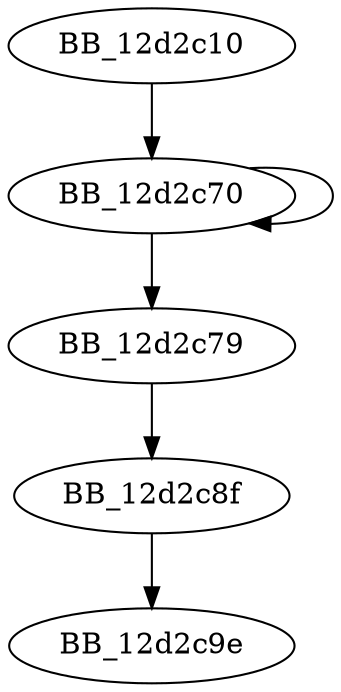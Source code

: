 DiGraph sub_12D2C10{
BB_12d2c10->BB_12d2c70
BB_12d2c70->BB_12d2c70
BB_12d2c70->BB_12d2c79
BB_12d2c79->BB_12d2c8f
BB_12d2c8f->BB_12d2c9e
}
